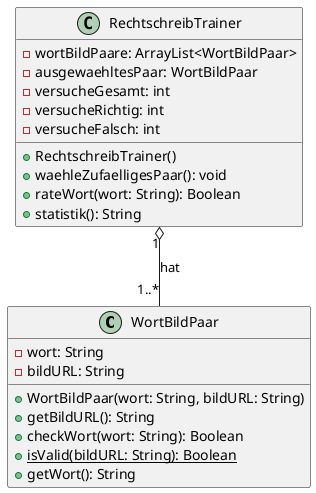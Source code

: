@startuml
class WortBildPaar {
  -wort: String
  -bildURL: String
  +WortBildPaar(wort: String, bildURL: String)
  +getBildURL(): String
  +checkWort(wort: String): Boolean
  {static} +isValid(bildURL: String): Boolean
  +getWort(): String
}

class RechtschreibTrainer {
  -wortBildPaare: ArrayList<WortBildPaar>
  -ausgewaehltesPaar: WortBildPaar
  -versucheGesamt: int
  -versucheRichtig: int
  -versucheFalsch: int
  +RechtschreibTrainer()
  +waehleZufaelligesPaar(): void
  +rateWort(wort: String): Boolean
  +statistik(): String
}

RechtschreibTrainer "1" o-- "1..*" WortBildPaar : hat

@enduml
